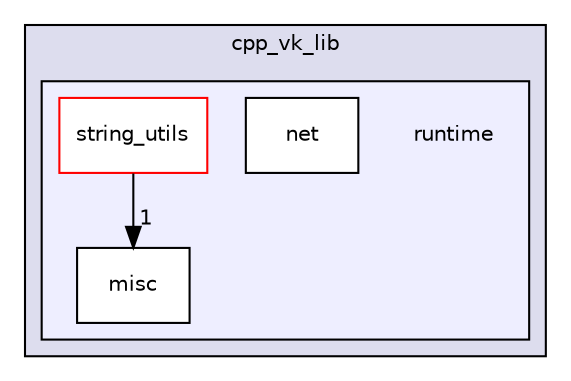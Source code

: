 digraph "runtime" {
  compound=true
  node [ fontsize="10", fontname="Helvetica"];
  edge [ labelfontsize="10", labelfontname="Helvetica"];
  subgraph clusterdir_65a3cc440443506bc95e40cce0db2f2d {
    graph [ bgcolor="#ddddee", pencolor="black", label="cpp_vk_lib" fontname="Helvetica", fontsize="10", URL="dir_65a3cc440443506bc95e40cce0db2f2d.html"]
  subgraph clusterdir_1d64d0205a0b6d0ea77626b7c626c3e7 {
    graph [ bgcolor="#eeeeff", pencolor="black", label="" URL="dir_1d64d0205a0b6d0ea77626b7c626c3e7.html"];
    dir_1d64d0205a0b6d0ea77626b7c626c3e7 [shape=plaintext label="runtime"];
  dir_7f17faf2d27d743d9949c69596012964 [shape=box label="misc" fillcolor="white" style="filled" URL="dir_7f17faf2d27d743d9949c69596012964.html"];
  dir_d1921bb5d888d523e0532fc3521a27e3 [shape=box label="net" fillcolor="white" style="filled" URL="dir_d1921bb5d888d523e0532fc3521a27e3.html"];
  dir_d5976796162e133a24e050010ce401eb [shape=box label="string_utils" fillcolor="white" style="filled" color="red" URL="dir_d5976796162e133a24e050010ce401eb.html"];
  }
  }
  dir_d5976796162e133a24e050010ce401eb->dir_7f17faf2d27d743d9949c69596012964 [headlabel="1", labeldistance=1.5 headhref="dir_000020_000022.html"];
}
